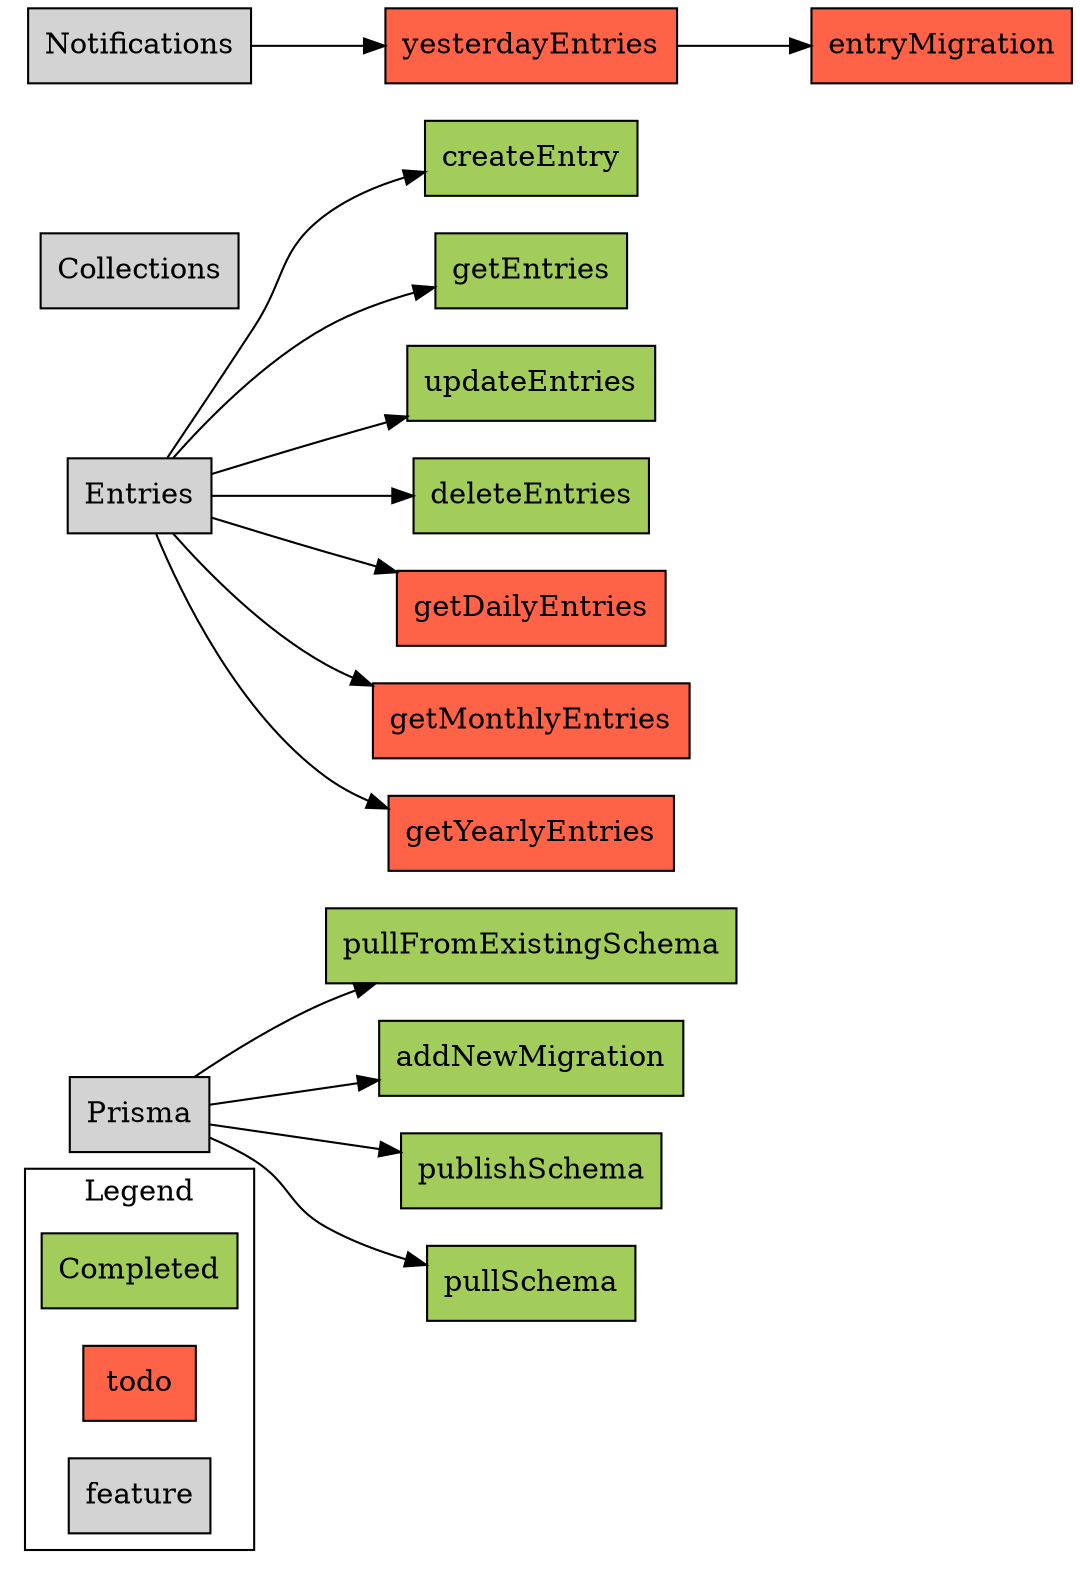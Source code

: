 digraph {
    node [shape=box, style=filled];    
    subgraph cluster_legend {
        rankdir=TB
        label="Legend"
        completed [label="Completed" fillcolor="darkolivegreen3"]
        todo [label="todo" fillcolor="tomato"]
        feature [label="feature"] 
    }
    rankdir=LR
    pullFromExistingSchema [fillcolor=darkolivegreen3]
    Prisma 
    Entries 
    Collections
    

    addNewMigration [fillcolor=darkolivegreen3]
    publishSchema [fillcolor=darkolivegreen3]
    pullSchema [fillcolor=darkolivegreen3]
    createEntry [fillcolor=darkolivegreen3]
    getEntries [fillcolor=darkolivegreen3]
    updateEntries [fillcolor=darkolivegreen3]
    deleteEntries [fillcolor=darkolivegreen3]
    getDailyEntries [fillcolor=tomato]
    getMonthlyEntries [fillcolor=tomato]
    getYearlyEntries [fillcolor=tomato]
    entryMigration [fillcolor=tomato]
    yesterdayEntries [fillcolor=tomato]
    Prisma -> pullFromExistingSchema
    Prisma -> addNewMigration
    Prisma -> pullSchema 
    Prisma -> publishSchema
    Entries -> createEntry
    Entries -> getEntries 
    Entries -> updateEntries 
    Entries -> deleteEntries 
    Entries -> getYearlyEntries
    Entries -> getMonthlyEntries
    Entries -> getDailyEntries
    Notifications -> yesterdayEntries -> entryMigration 
    
}
    
